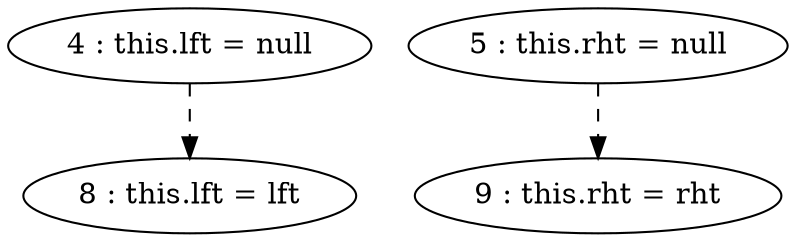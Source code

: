 digraph G {
"4 : this.lft = null"
"4 : this.lft = null" -> "8 : this.lft = lft" [style=dashed]
"5 : this.rht = null"
"5 : this.rht = null" -> "9 : this.rht = rht" [style=dashed]
"8 : this.lft = lft"
"9 : this.rht = rht"
}